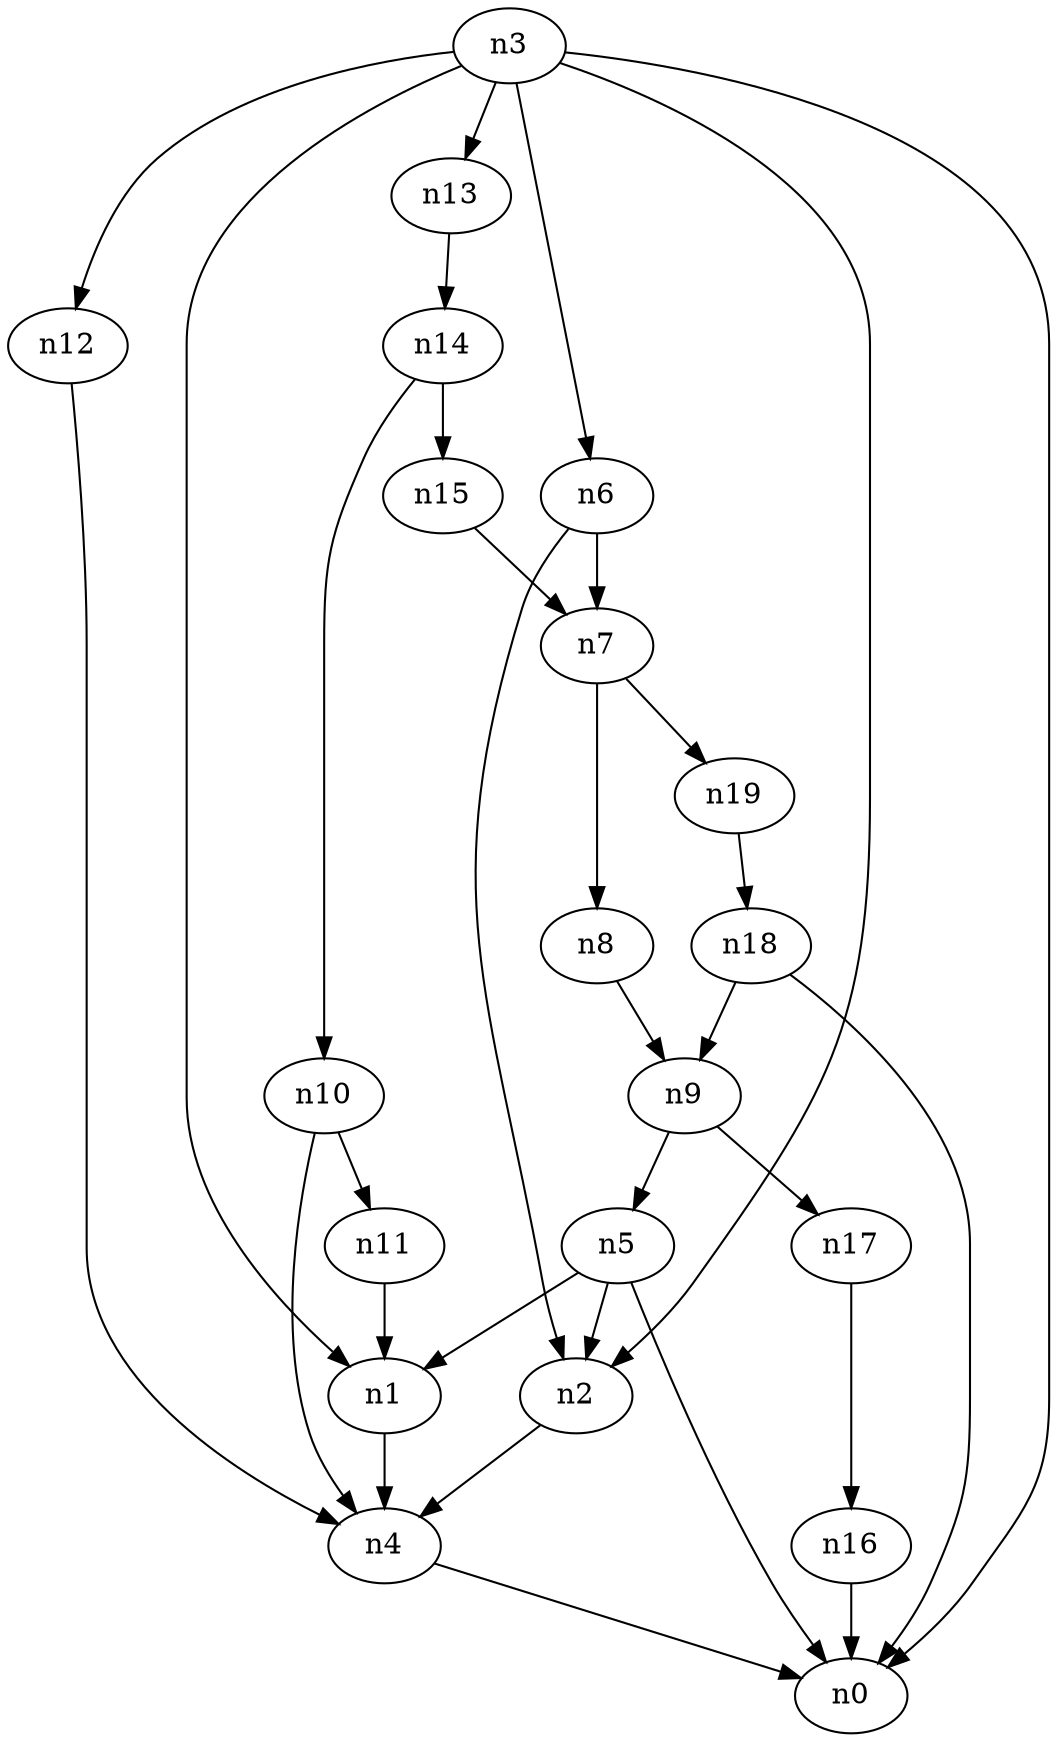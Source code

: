 digraph G {
	n1 -> n4	 [_graphml_id=e4];
	n2 -> n4	 [_graphml_id=e7];
	n3 -> n0	 [_graphml_id=e0];
	n3 -> n1	 [_graphml_id=e3];
	n3 -> n2	 [_graphml_id=e6];
	n3 -> n6	 [_graphml_id=e9];
	n3 -> n12	 [_graphml_id=e18];
	n3 -> n13	 [_graphml_id=e20];
	n4 -> n0	 [_graphml_id=e1];
	n5 -> n0	 [_graphml_id=e2];
	n5 -> n1	 [_graphml_id=e5];
	n5 -> n2	 [_graphml_id=e8];
	n6 -> n2	 [_graphml_id=e10];
	n6 -> n7	 [_graphml_id=e11];
	n7 -> n8	 [_graphml_id=e12];
	n7 -> n19	 [_graphml_id=e30];
	n8 -> n9	 [_graphml_id=e13];
	n9 -> n5	 [_graphml_id=e14];
	n9 -> n17	 [_graphml_id=e26];
	n10 -> n4	 [_graphml_id=e15];
	n10 -> n11	 [_graphml_id=e16];
	n11 -> n1	 [_graphml_id=e17];
	n12 -> n4	 [_graphml_id=e19];
	n13 -> n14	 [_graphml_id=e21];
	n14 -> n10	 [_graphml_id=e29];
	n14 -> n15	 [_graphml_id=e22];
	n15 -> n7	 [_graphml_id=e23];
	n16 -> n0	 [_graphml_id=e24];
	n17 -> n16	 [_graphml_id=e25];
	n18 -> n0	 [_graphml_id=e28];
	n18 -> n9	 [_graphml_id=e27];
	n19 -> n18	 [_graphml_id=e31];
}
